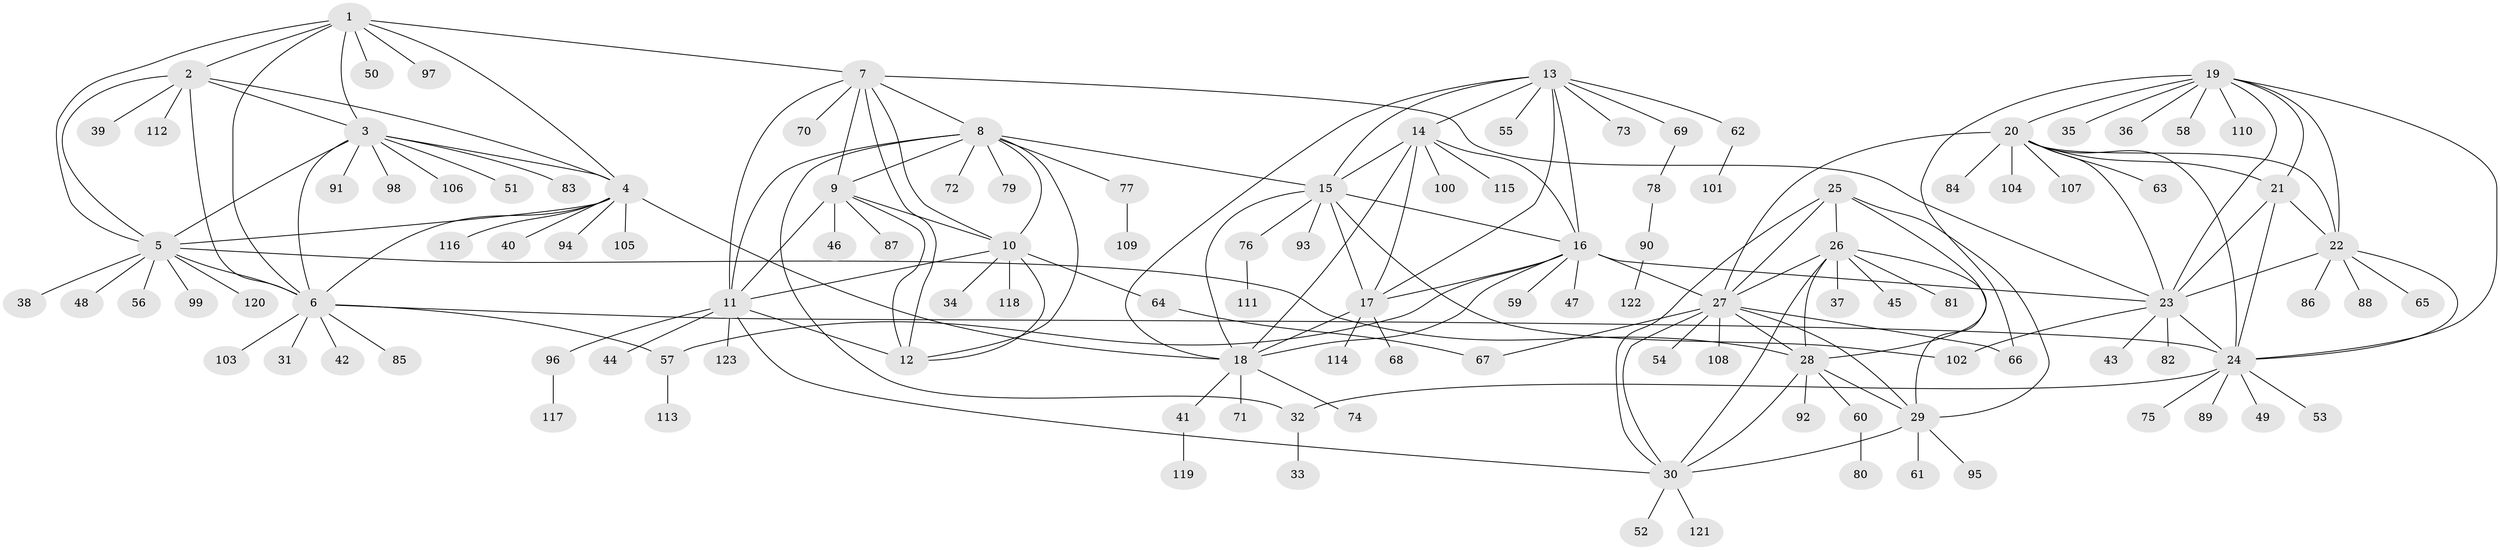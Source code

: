 // coarse degree distribution, {6: 0.01639344262295082, 3: 0.01639344262295082, 5: 0.01639344262295082, 4: 0.03278688524590164, 9: 0.01639344262295082, 7: 0.01639344262295082, 1: 0.819672131147541, 13: 0.01639344262295082, 11: 0.01639344262295082, 12: 0.01639344262295082, 10: 0.01639344262295082}
// Generated by graph-tools (version 1.1) at 2025/57/03/04/25 21:57:33]
// undirected, 123 vertices, 183 edges
graph export_dot {
graph [start="1"]
  node [color=gray90,style=filled];
  1;
  2;
  3;
  4;
  5;
  6;
  7;
  8;
  9;
  10;
  11;
  12;
  13;
  14;
  15;
  16;
  17;
  18;
  19;
  20;
  21;
  22;
  23;
  24;
  25;
  26;
  27;
  28;
  29;
  30;
  31;
  32;
  33;
  34;
  35;
  36;
  37;
  38;
  39;
  40;
  41;
  42;
  43;
  44;
  45;
  46;
  47;
  48;
  49;
  50;
  51;
  52;
  53;
  54;
  55;
  56;
  57;
  58;
  59;
  60;
  61;
  62;
  63;
  64;
  65;
  66;
  67;
  68;
  69;
  70;
  71;
  72;
  73;
  74;
  75;
  76;
  77;
  78;
  79;
  80;
  81;
  82;
  83;
  84;
  85;
  86;
  87;
  88;
  89;
  90;
  91;
  92;
  93;
  94;
  95;
  96;
  97;
  98;
  99;
  100;
  101;
  102;
  103;
  104;
  105;
  106;
  107;
  108;
  109;
  110;
  111;
  112;
  113;
  114;
  115;
  116;
  117;
  118;
  119;
  120;
  121;
  122;
  123;
  1 -- 2;
  1 -- 3;
  1 -- 4;
  1 -- 5;
  1 -- 6;
  1 -- 7;
  1 -- 50;
  1 -- 97;
  2 -- 3;
  2 -- 4;
  2 -- 5;
  2 -- 6;
  2 -- 39;
  2 -- 112;
  3 -- 4;
  3 -- 5;
  3 -- 6;
  3 -- 51;
  3 -- 83;
  3 -- 91;
  3 -- 98;
  3 -- 106;
  4 -- 5;
  4 -- 6;
  4 -- 18;
  4 -- 40;
  4 -- 94;
  4 -- 105;
  4 -- 116;
  5 -- 6;
  5 -- 28;
  5 -- 38;
  5 -- 48;
  5 -- 56;
  5 -- 99;
  5 -- 120;
  6 -- 24;
  6 -- 31;
  6 -- 42;
  6 -- 57;
  6 -- 85;
  6 -- 103;
  7 -- 8;
  7 -- 9;
  7 -- 10;
  7 -- 11;
  7 -- 12;
  7 -- 23;
  7 -- 70;
  8 -- 9;
  8 -- 10;
  8 -- 11;
  8 -- 12;
  8 -- 15;
  8 -- 32;
  8 -- 72;
  8 -- 77;
  8 -- 79;
  9 -- 10;
  9 -- 11;
  9 -- 12;
  9 -- 46;
  9 -- 87;
  10 -- 11;
  10 -- 12;
  10 -- 34;
  10 -- 64;
  10 -- 118;
  11 -- 12;
  11 -- 30;
  11 -- 44;
  11 -- 96;
  11 -- 123;
  13 -- 14;
  13 -- 15;
  13 -- 16;
  13 -- 17;
  13 -- 18;
  13 -- 55;
  13 -- 62;
  13 -- 69;
  13 -- 73;
  14 -- 15;
  14 -- 16;
  14 -- 17;
  14 -- 18;
  14 -- 100;
  14 -- 115;
  15 -- 16;
  15 -- 17;
  15 -- 18;
  15 -- 76;
  15 -- 93;
  15 -- 102;
  16 -- 17;
  16 -- 18;
  16 -- 23;
  16 -- 27;
  16 -- 47;
  16 -- 57;
  16 -- 59;
  17 -- 18;
  17 -- 68;
  17 -- 114;
  18 -- 41;
  18 -- 71;
  18 -- 74;
  19 -- 20;
  19 -- 21;
  19 -- 22;
  19 -- 23;
  19 -- 24;
  19 -- 35;
  19 -- 36;
  19 -- 58;
  19 -- 66;
  19 -- 110;
  20 -- 21;
  20 -- 22;
  20 -- 23;
  20 -- 24;
  20 -- 27;
  20 -- 63;
  20 -- 84;
  20 -- 104;
  20 -- 107;
  21 -- 22;
  21 -- 23;
  21 -- 24;
  22 -- 23;
  22 -- 24;
  22 -- 65;
  22 -- 86;
  22 -- 88;
  23 -- 24;
  23 -- 43;
  23 -- 82;
  23 -- 102;
  24 -- 32;
  24 -- 49;
  24 -- 53;
  24 -- 75;
  24 -- 89;
  25 -- 26;
  25 -- 27;
  25 -- 28;
  25 -- 29;
  25 -- 30;
  26 -- 27;
  26 -- 28;
  26 -- 29;
  26 -- 30;
  26 -- 37;
  26 -- 45;
  26 -- 81;
  27 -- 28;
  27 -- 29;
  27 -- 30;
  27 -- 54;
  27 -- 66;
  27 -- 67;
  27 -- 108;
  28 -- 29;
  28 -- 30;
  28 -- 60;
  28 -- 92;
  29 -- 30;
  29 -- 61;
  29 -- 95;
  30 -- 52;
  30 -- 121;
  32 -- 33;
  41 -- 119;
  57 -- 113;
  60 -- 80;
  62 -- 101;
  64 -- 67;
  69 -- 78;
  76 -- 111;
  77 -- 109;
  78 -- 90;
  90 -- 122;
  96 -- 117;
}
